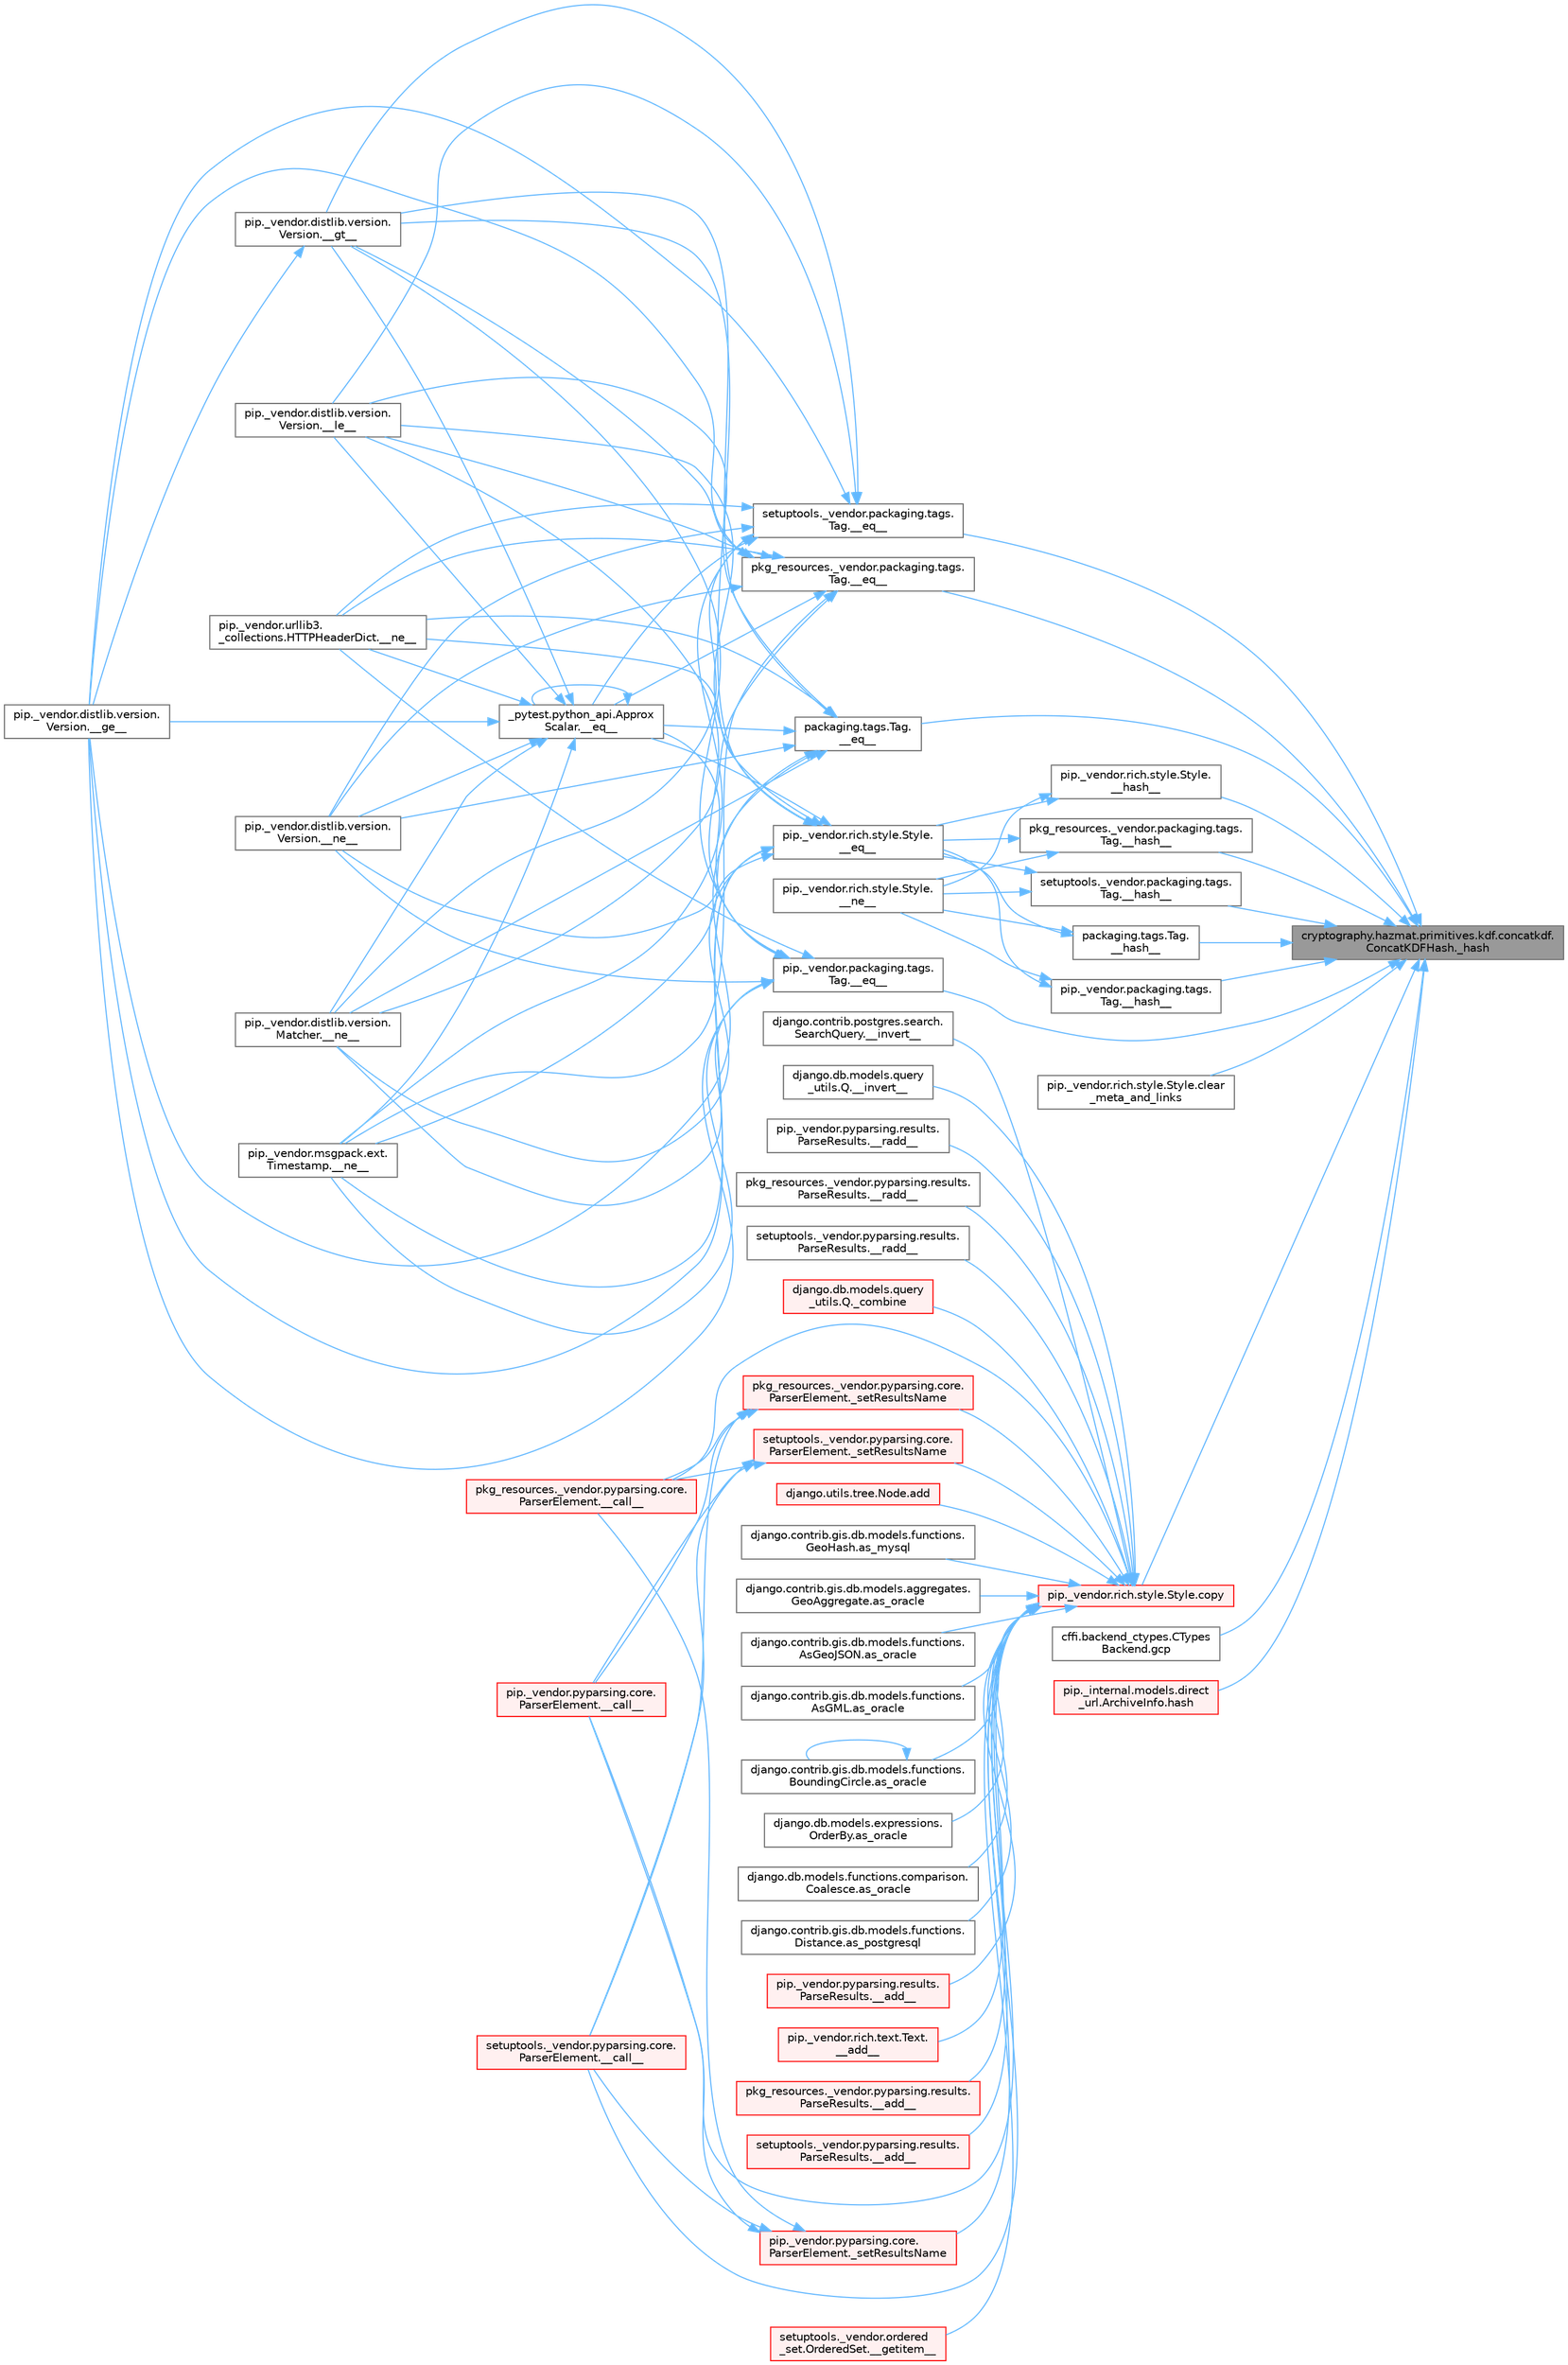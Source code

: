 digraph "cryptography.hazmat.primitives.kdf.concatkdf.ConcatKDFHash._hash"
{
 // LATEX_PDF_SIZE
  bgcolor="transparent";
  edge [fontname=Helvetica,fontsize=10,labelfontname=Helvetica,labelfontsize=10];
  node [fontname=Helvetica,fontsize=10,shape=box,height=0.2,width=0.4];
  rankdir="RL";
  Node1 [id="Node000001",label="cryptography.hazmat.primitives.kdf.concatkdf.\lConcatKDFHash._hash",height=0.2,width=0.4,color="gray40", fillcolor="grey60", style="filled", fontcolor="black",tooltip=" "];
  Node1 -> Node2 [id="edge1_Node000001_Node000002",dir="back",color="steelblue1",style="solid",tooltip=" "];
  Node2 [id="Node000002",label="packaging.tags.Tag.\l__eq__",height=0.2,width=0.4,color="grey40", fillcolor="white", style="filled",URL="$classpackaging_1_1tags_1_1_tag.html#a84e29c80f5e28bd6a657cb91f0fa104f",tooltip=" "];
  Node2 -> Node3 [id="edge2_Node000002_Node000003",dir="back",color="steelblue1",style="solid",tooltip=" "];
  Node3 [id="Node000003",label="_pytest.python_api.Approx\lScalar.__eq__",height=0.2,width=0.4,color="grey40", fillcolor="white", style="filled",URL="$class__pytest_1_1python__api_1_1_approx_scalar.html#af4601ee4ca7409927f88c83ebfc3d923",tooltip=" "];
  Node3 -> Node3 [id="edge3_Node000003_Node000003",dir="back",color="steelblue1",style="solid",tooltip=" "];
  Node3 -> Node4 [id="edge4_Node000003_Node000004",dir="back",color="steelblue1",style="solid",tooltip=" "];
  Node4 [id="Node000004",label="pip._vendor.distlib.version.\lVersion.__ge__",height=0.2,width=0.4,color="grey40", fillcolor="white", style="filled",URL="$classpip_1_1__vendor_1_1distlib_1_1version_1_1_version.html#aa6b7b889cebc687ddb5ed9040d01b1ec",tooltip=" "];
  Node3 -> Node5 [id="edge5_Node000003_Node000005",dir="back",color="steelblue1",style="solid",tooltip=" "];
  Node5 [id="Node000005",label="pip._vendor.distlib.version.\lVersion.__gt__",height=0.2,width=0.4,color="grey40", fillcolor="white", style="filled",URL="$classpip_1_1__vendor_1_1distlib_1_1version_1_1_version.html#a51cf0c8da1bb6829173ff6861b10cb5f",tooltip=" "];
  Node5 -> Node4 [id="edge6_Node000005_Node000004",dir="back",color="steelblue1",style="solid",tooltip=" "];
  Node3 -> Node6 [id="edge7_Node000003_Node000006",dir="back",color="steelblue1",style="solid",tooltip=" "];
  Node6 [id="Node000006",label="pip._vendor.distlib.version.\lVersion.__le__",height=0.2,width=0.4,color="grey40", fillcolor="white", style="filled",URL="$classpip_1_1__vendor_1_1distlib_1_1version_1_1_version.html#ae5e2c5d9b76377e286fcf92a382cbb8b",tooltip=" "];
  Node3 -> Node7 [id="edge8_Node000003_Node000007",dir="back",color="steelblue1",style="solid",tooltip=" "];
  Node7 [id="Node000007",label="pip._vendor.distlib.version.\lMatcher.__ne__",height=0.2,width=0.4,color="grey40", fillcolor="white", style="filled",URL="$classpip_1_1__vendor_1_1distlib_1_1version_1_1_matcher.html#a24f8f8a4686bff3018fee5d22f4e02f1",tooltip=" "];
  Node3 -> Node8 [id="edge9_Node000003_Node000008",dir="back",color="steelblue1",style="solid",tooltip=" "];
  Node8 [id="Node000008",label="pip._vendor.distlib.version.\lVersion.__ne__",height=0.2,width=0.4,color="grey40", fillcolor="white", style="filled",URL="$classpip_1_1__vendor_1_1distlib_1_1version_1_1_version.html#aea3cdf6db007318ab1a2e8d144e2a4a1",tooltip=" "];
  Node3 -> Node9 [id="edge10_Node000003_Node000009",dir="back",color="steelblue1",style="solid",tooltip=" "];
  Node9 [id="Node000009",label="pip._vendor.msgpack.ext.\lTimestamp.__ne__",height=0.2,width=0.4,color="grey40", fillcolor="white", style="filled",URL="$classpip_1_1__vendor_1_1msgpack_1_1ext_1_1_timestamp.html#ac38b8cada8075f7a1133b06bc99b2317",tooltip=" "];
  Node3 -> Node10 [id="edge11_Node000003_Node000010",dir="back",color="steelblue1",style="solid",tooltip=" "];
  Node10 [id="Node000010",label="pip._vendor.urllib3.\l_collections.HTTPHeaderDict.__ne__",height=0.2,width=0.4,color="grey40", fillcolor="white", style="filled",URL="$classpip_1_1__vendor_1_1urllib3_1_1__collections_1_1_h_t_t_p_header_dict.html#aa7766a9499d33160a1258e140e35a806",tooltip=" "];
  Node2 -> Node4 [id="edge12_Node000002_Node000004",dir="back",color="steelblue1",style="solid",tooltip=" "];
  Node2 -> Node5 [id="edge13_Node000002_Node000005",dir="back",color="steelblue1",style="solid",tooltip=" "];
  Node2 -> Node6 [id="edge14_Node000002_Node000006",dir="back",color="steelblue1",style="solid",tooltip=" "];
  Node2 -> Node7 [id="edge15_Node000002_Node000007",dir="back",color="steelblue1",style="solid",tooltip=" "];
  Node2 -> Node8 [id="edge16_Node000002_Node000008",dir="back",color="steelblue1",style="solid",tooltip=" "];
  Node2 -> Node9 [id="edge17_Node000002_Node000009",dir="back",color="steelblue1",style="solid",tooltip=" "];
  Node2 -> Node10 [id="edge18_Node000002_Node000010",dir="back",color="steelblue1",style="solid",tooltip=" "];
  Node1 -> Node11 [id="edge19_Node000001_Node000011",dir="back",color="steelblue1",style="solid",tooltip=" "];
  Node11 [id="Node000011",label="pip._vendor.packaging.tags.\lTag.__eq__",height=0.2,width=0.4,color="grey40", fillcolor="white", style="filled",URL="$classpip_1_1__vendor_1_1packaging_1_1tags_1_1_tag.html#a5ad236a537cd14efba07e47ed61dec94",tooltip=" "];
  Node11 -> Node3 [id="edge20_Node000011_Node000003",dir="back",color="steelblue1",style="solid",tooltip=" "];
  Node11 -> Node4 [id="edge21_Node000011_Node000004",dir="back",color="steelblue1",style="solid",tooltip=" "];
  Node11 -> Node5 [id="edge22_Node000011_Node000005",dir="back",color="steelblue1",style="solid",tooltip=" "];
  Node11 -> Node6 [id="edge23_Node000011_Node000006",dir="back",color="steelblue1",style="solid",tooltip=" "];
  Node11 -> Node7 [id="edge24_Node000011_Node000007",dir="back",color="steelblue1",style="solid",tooltip=" "];
  Node11 -> Node8 [id="edge25_Node000011_Node000008",dir="back",color="steelblue1",style="solid",tooltip=" "];
  Node11 -> Node9 [id="edge26_Node000011_Node000009",dir="back",color="steelblue1",style="solid",tooltip=" "];
  Node11 -> Node10 [id="edge27_Node000011_Node000010",dir="back",color="steelblue1",style="solid",tooltip=" "];
  Node1 -> Node12 [id="edge28_Node000001_Node000012",dir="back",color="steelblue1",style="solid",tooltip=" "];
  Node12 [id="Node000012",label="pkg_resources._vendor.packaging.tags.\lTag.__eq__",height=0.2,width=0.4,color="grey40", fillcolor="white", style="filled",URL="$classpkg__resources_1_1__vendor_1_1packaging_1_1tags_1_1_tag.html#a67979ad7dbb554d547c073a159cc2a0a",tooltip=" "];
  Node12 -> Node3 [id="edge29_Node000012_Node000003",dir="back",color="steelblue1",style="solid",tooltip=" "];
  Node12 -> Node4 [id="edge30_Node000012_Node000004",dir="back",color="steelblue1",style="solid",tooltip=" "];
  Node12 -> Node5 [id="edge31_Node000012_Node000005",dir="back",color="steelblue1",style="solid",tooltip=" "];
  Node12 -> Node6 [id="edge32_Node000012_Node000006",dir="back",color="steelblue1",style="solid",tooltip=" "];
  Node12 -> Node7 [id="edge33_Node000012_Node000007",dir="back",color="steelblue1",style="solid",tooltip=" "];
  Node12 -> Node8 [id="edge34_Node000012_Node000008",dir="back",color="steelblue1",style="solid",tooltip=" "];
  Node12 -> Node9 [id="edge35_Node000012_Node000009",dir="back",color="steelblue1",style="solid",tooltip=" "];
  Node12 -> Node10 [id="edge36_Node000012_Node000010",dir="back",color="steelblue1",style="solid",tooltip=" "];
  Node1 -> Node13 [id="edge37_Node000001_Node000013",dir="back",color="steelblue1",style="solid",tooltip=" "];
  Node13 [id="Node000013",label="setuptools._vendor.packaging.tags.\lTag.__eq__",height=0.2,width=0.4,color="grey40", fillcolor="white", style="filled",URL="$classsetuptools_1_1__vendor_1_1packaging_1_1tags_1_1_tag.html#a8513be5fd736823377ca72803790f659",tooltip=" "];
  Node13 -> Node3 [id="edge38_Node000013_Node000003",dir="back",color="steelblue1",style="solid",tooltip=" "];
  Node13 -> Node4 [id="edge39_Node000013_Node000004",dir="back",color="steelblue1",style="solid",tooltip=" "];
  Node13 -> Node5 [id="edge40_Node000013_Node000005",dir="back",color="steelblue1",style="solid",tooltip=" "];
  Node13 -> Node6 [id="edge41_Node000013_Node000006",dir="back",color="steelblue1",style="solid",tooltip=" "];
  Node13 -> Node7 [id="edge42_Node000013_Node000007",dir="back",color="steelblue1",style="solid",tooltip=" "];
  Node13 -> Node8 [id="edge43_Node000013_Node000008",dir="back",color="steelblue1",style="solid",tooltip=" "];
  Node13 -> Node9 [id="edge44_Node000013_Node000009",dir="back",color="steelblue1",style="solid",tooltip=" "];
  Node13 -> Node10 [id="edge45_Node000013_Node000010",dir="back",color="steelblue1",style="solid",tooltip=" "];
  Node1 -> Node14 [id="edge46_Node000001_Node000014",dir="back",color="steelblue1",style="solid",tooltip=" "];
  Node14 [id="Node000014",label="packaging.tags.Tag.\l__hash__",height=0.2,width=0.4,color="grey40", fillcolor="white", style="filled",URL="$classpackaging_1_1tags_1_1_tag.html#aa64756ff5a1989eb1a960a464132ec10",tooltip=" "];
  Node14 -> Node15 [id="edge47_Node000014_Node000015",dir="back",color="steelblue1",style="solid",tooltip=" "];
  Node15 [id="Node000015",label="pip._vendor.rich.style.Style.\l__eq__",height=0.2,width=0.4,color="grey40", fillcolor="white", style="filled",URL="$classpip_1_1__vendor_1_1rich_1_1style_1_1_style.html#aa1040cd22d3171dc8ac3f0ce31653284",tooltip=" "];
  Node15 -> Node3 [id="edge48_Node000015_Node000003",dir="back",color="steelblue1",style="solid",tooltip=" "];
  Node15 -> Node4 [id="edge49_Node000015_Node000004",dir="back",color="steelblue1",style="solid",tooltip=" "];
  Node15 -> Node5 [id="edge50_Node000015_Node000005",dir="back",color="steelblue1",style="solid",tooltip=" "];
  Node15 -> Node6 [id="edge51_Node000015_Node000006",dir="back",color="steelblue1",style="solid",tooltip=" "];
  Node15 -> Node7 [id="edge52_Node000015_Node000007",dir="back",color="steelblue1",style="solid",tooltip=" "];
  Node15 -> Node8 [id="edge53_Node000015_Node000008",dir="back",color="steelblue1",style="solid",tooltip=" "];
  Node15 -> Node9 [id="edge54_Node000015_Node000009",dir="back",color="steelblue1",style="solid",tooltip=" "];
  Node15 -> Node10 [id="edge55_Node000015_Node000010",dir="back",color="steelblue1",style="solid",tooltip=" "];
  Node14 -> Node16 [id="edge56_Node000014_Node000016",dir="back",color="steelblue1",style="solid",tooltip=" "];
  Node16 [id="Node000016",label="pip._vendor.rich.style.Style.\l__ne__",height=0.2,width=0.4,color="grey40", fillcolor="white", style="filled",URL="$classpip_1_1__vendor_1_1rich_1_1style_1_1_style.html#a97595d869459e2d619505c87c0b9fe81",tooltip=" "];
  Node1 -> Node17 [id="edge57_Node000001_Node000017",dir="back",color="steelblue1",style="solid",tooltip=" "];
  Node17 [id="Node000017",label="pip._vendor.packaging.tags.\lTag.__hash__",height=0.2,width=0.4,color="grey40", fillcolor="white", style="filled",URL="$classpip_1_1__vendor_1_1packaging_1_1tags_1_1_tag.html#a8403d4495190894b25274a8853093c2b",tooltip=" "];
  Node17 -> Node15 [id="edge58_Node000017_Node000015",dir="back",color="steelblue1",style="solid",tooltip=" "];
  Node17 -> Node16 [id="edge59_Node000017_Node000016",dir="back",color="steelblue1",style="solid",tooltip=" "];
  Node1 -> Node18 [id="edge60_Node000001_Node000018",dir="back",color="steelblue1",style="solid",tooltip=" "];
  Node18 [id="Node000018",label="pip._vendor.rich.style.Style.\l__hash__",height=0.2,width=0.4,color="grey40", fillcolor="white", style="filled",URL="$classpip_1_1__vendor_1_1rich_1_1style_1_1_style.html#a1deb21bb509a1ebb2a308650b1e5e951",tooltip=" "];
  Node18 -> Node15 [id="edge61_Node000018_Node000015",dir="back",color="steelblue1",style="solid",tooltip=" "];
  Node18 -> Node16 [id="edge62_Node000018_Node000016",dir="back",color="steelblue1",style="solid",tooltip=" "];
  Node1 -> Node19 [id="edge63_Node000001_Node000019",dir="back",color="steelblue1",style="solid",tooltip=" "];
  Node19 [id="Node000019",label="pkg_resources._vendor.packaging.tags.\lTag.__hash__",height=0.2,width=0.4,color="grey40", fillcolor="white", style="filled",URL="$classpkg__resources_1_1__vendor_1_1packaging_1_1tags_1_1_tag.html#a1b08bb06dc2826143d41991db72bb193",tooltip=" "];
  Node19 -> Node15 [id="edge64_Node000019_Node000015",dir="back",color="steelblue1",style="solid",tooltip=" "];
  Node19 -> Node16 [id="edge65_Node000019_Node000016",dir="back",color="steelblue1",style="solid",tooltip=" "];
  Node1 -> Node20 [id="edge66_Node000001_Node000020",dir="back",color="steelblue1",style="solid",tooltip=" "];
  Node20 [id="Node000020",label="setuptools._vendor.packaging.tags.\lTag.__hash__",height=0.2,width=0.4,color="grey40", fillcolor="white", style="filled",URL="$classsetuptools_1_1__vendor_1_1packaging_1_1tags_1_1_tag.html#a6f0895dd29adbc31ba3f64e6acb0d250",tooltip=" "];
  Node20 -> Node15 [id="edge67_Node000020_Node000015",dir="back",color="steelblue1",style="solid",tooltip=" "];
  Node20 -> Node16 [id="edge68_Node000020_Node000016",dir="back",color="steelblue1",style="solid",tooltip=" "];
  Node1 -> Node21 [id="edge69_Node000001_Node000021",dir="back",color="steelblue1",style="solid",tooltip=" "];
  Node21 [id="Node000021",label="pip._vendor.rich.style.Style.clear\l_meta_and_links",height=0.2,width=0.4,color="grey40", fillcolor="white", style="filled",URL="$classpip_1_1__vendor_1_1rich_1_1style_1_1_style.html#aefaa209399b9b8a3365032b780077234",tooltip=" "];
  Node1 -> Node22 [id="edge70_Node000001_Node000022",dir="back",color="steelblue1",style="solid",tooltip=" "];
  Node22 [id="Node000022",label="pip._vendor.rich.style.Style.copy",height=0.2,width=0.4,color="red", fillcolor="#FFF0F0", style="filled",URL="$classpip_1_1__vendor_1_1rich_1_1style_1_1_style.html#abba3761f0c189ce79a43f5feeefca1a8",tooltip=" "];
  Node22 -> Node23 [id="edge71_Node000022_Node000023",dir="back",color="steelblue1",style="solid",tooltip=" "];
  Node23 [id="Node000023",label="pip._vendor.pyparsing.results.\lParseResults.__add__",height=0.2,width=0.4,color="red", fillcolor="#FFF0F0", style="filled",URL="$classpip_1_1__vendor_1_1pyparsing_1_1results_1_1_parse_results.html#a3d042ec44a5277aec415d0527b3aa0f2",tooltip=" "];
  Node22 -> Node25 [id="edge72_Node000022_Node000025",dir="back",color="steelblue1",style="solid",tooltip=" "];
  Node25 [id="Node000025",label="pip._vendor.rich.text.Text.\l__add__",height=0.2,width=0.4,color="red", fillcolor="#FFF0F0", style="filled",URL="$classpip_1_1__vendor_1_1rich_1_1text_1_1_text.html#a53ddbcca645bcd523cc7875ede6a2691",tooltip=" "];
  Node22 -> Node26 [id="edge73_Node000022_Node000026",dir="back",color="steelblue1",style="solid",tooltip=" "];
  Node26 [id="Node000026",label="pkg_resources._vendor.pyparsing.results.\lParseResults.__add__",height=0.2,width=0.4,color="red", fillcolor="#FFF0F0", style="filled",URL="$classpkg__resources_1_1__vendor_1_1pyparsing_1_1results_1_1_parse_results.html#aac08c0df1060499bad944971ca3442b9",tooltip=" "];
  Node22 -> Node27 [id="edge74_Node000022_Node000027",dir="back",color="steelblue1",style="solid",tooltip=" "];
  Node27 [id="Node000027",label="setuptools._vendor.pyparsing.results.\lParseResults.__add__",height=0.2,width=0.4,color="red", fillcolor="#FFF0F0", style="filled",URL="$classsetuptools_1_1__vendor_1_1pyparsing_1_1results_1_1_parse_results.html#afddc4e6ba70870fb80a50fb1f12f43e3",tooltip=" "];
  Node22 -> Node28 [id="edge75_Node000022_Node000028",dir="back",color="steelblue1",style="solid",tooltip=" "];
  Node28 [id="Node000028",label="pip._vendor.pyparsing.core.\lParserElement.__call__",height=0.2,width=0.4,color="red", fillcolor="#FFF0F0", style="filled",URL="$classpip_1_1__vendor_1_1pyparsing_1_1core_1_1_parser_element.html#a2f5f22bc974026e007e59ad948002d7d",tooltip=" "];
  Node22 -> Node31 [id="edge76_Node000022_Node000031",dir="back",color="steelblue1",style="solid",tooltip=" "];
  Node31 [id="Node000031",label="pkg_resources._vendor.pyparsing.core.\lParserElement.__call__",height=0.2,width=0.4,color="red", fillcolor="#FFF0F0", style="filled",URL="$classpkg__resources_1_1__vendor_1_1pyparsing_1_1core_1_1_parser_element.html#afcbb17119d97bfa6d626db404fc46c5d",tooltip=" "];
  Node22 -> Node32 [id="edge77_Node000022_Node000032",dir="back",color="steelblue1",style="solid",tooltip=" "];
  Node32 [id="Node000032",label="setuptools._vendor.pyparsing.core.\lParserElement.__call__",height=0.2,width=0.4,color="red", fillcolor="#FFF0F0", style="filled",URL="$classsetuptools_1_1__vendor_1_1pyparsing_1_1core_1_1_parser_element.html#a28d20326a3f54e2777adc97073328291",tooltip=" "];
  Node22 -> Node33 [id="edge78_Node000022_Node000033",dir="back",color="steelblue1",style="solid",tooltip=" "];
  Node33 [id="Node000033",label="setuptools._vendor.ordered\l_set.OrderedSet.__getitem__",height=0.2,width=0.4,color="red", fillcolor="#FFF0F0", style="filled",URL="$classsetuptools_1_1__vendor_1_1ordered__set_1_1_ordered_set.html#aaa8657c0e85788ac2555cc46176b060c",tooltip=" "];
  Node22 -> Node149 [id="edge79_Node000022_Node000149",dir="back",color="steelblue1",style="solid",tooltip=" "];
  Node149 [id="Node000149",label="django.contrib.postgres.search.\lSearchQuery.__invert__",height=0.2,width=0.4,color="grey40", fillcolor="white", style="filled",URL="$classdjango_1_1contrib_1_1postgres_1_1search_1_1_search_query.html#ac6a7b74e22559ee2d0e348855bb3d42f",tooltip=" "];
  Node22 -> Node150 [id="edge80_Node000022_Node000150",dir="back",color="steelblue1",style="solid",tooltip=" "];
  Node150 [id="Node000150",label="django.db.models.query\l_utils.Q.__invert__",height=0.2,width=0.4,color="grey40", fillcolor="white", style="filled",URL="$classdjango_1_1db_1_1models_1_1query__utils_1_1_q.html#aaeda3970880cceb191cb640593f80bdf",tooltip=" "];
  Node22 -> Node151 [id="edge81_Node000022_Node000151",dir="back",color="steelblue1",style="solid",tooltip=" "];
  Node151 [id="Node000151",label="pip._vendor.pyparsing.results.\lParseResults.__radd__",height=0.2,width=0.4,color="grey40", fillcolor="white", style="filled",URL="$classpip_1_1__vendor_1_1pyparsing_1_1results_1_1_parse_results.html#afe7d2f27df6497e29cb2cfcd08d8dd40",tooltip=" "];
  Node22 -> Node152 [id="edge82_Node000022_Node000152",dir="back",color="steelblue1",style="solid",tooltip=" "];
  Node152 [id="Node000152",label="pkg_resources._vendor.pyparsing.results.\lParseResults.__radd__",height=0.2,width=0.4,color="grey40", fillcolor="white", style="filled",URL="$classpkg__resources_1_1__vendor_1_1pyparsing_1_1results_1_1_parse_results.html#a7a988886fbf5c1a9187986384e4df86a",tooltip=" "];
  Node22 -> Node153 [id="edge83_Node000022_Node000153",dir="back",color="steelblue1",style="solid",tooltip=" "];
  Node153 [id="Node000153",label="setuptools._vendor.pyparsing.results.\lParseResults.__radd__",height=0.2,width=0.4,color="grey40", fillcolor="white", style="filled",URL="$classsetuptools_1_1__vendor_1_1pyparsing_1_1results_1_1_parse_results.html#ae4ccddd5f7c4b56e755d4742bc029335",tooltip=" "];
  Node22 -> Node154 [id="edge84_Node000022_Node000154",dir="back",color="steelblue1",style="solid",tooltip=" "];
  Node154 [id="Node000154",label="django.db.models.query\l_utils.Q._combine",height=0.2,width=0.4,color="red", fillcolor="#FFF0F0", style="filled",URL="$classdjango_1_1db_1_1models_1_1query__utils_1_1_q.html#ade621b98231b73615e1aa3a726560c55",tooltip=" "];
  Node22 -> Node167 [id="edge85_Node000022_Node000167",dir="back",color="steelblue1",style="solid",tooltip=" "];
  Node167 [id="Node000167",label="pip._vendor.pyparsing.core.\lParserElement._setResultsName",height=0.2,width=0.4,color="red", fillcolor="#FFF0F0", style="filled",URL="$classpip_1_1__vendor_1_1pyparsing_1_1core_1_1_parser_element.html#a4682554ec6560cf3d1060cba60212b54",tooltip=" "];
  Node167 -> Node28 [id="edge86_Node000167_Node000028",dir="back",color="steelblue1",style="solid",tooltip=" "];
  Node167 -> Node31 [id="edge87_Node000167_Node000031",dir="back",color="steelblue1",style="solid",tooltip=" "];
  Node167 -> Node32 [id="edge88_Node000167_Node000032",dir="back",color="steelblue1",style="solid",tooltip=" "];
  Node22 -> Node171 [id="edge89_Node000022_Node000171",dir="back",color="steelblue1",style="solid",tooltip=" "];
  Node171 [id="Node000171",label="pkg_resources._vendor.pyparsing.core.\lParserElement._setResultsName",height=0.2,width=0.4,color="red", fillcolor="#FFF0F0", style="filled",URL="$classpkg__resources_1_1__vendor_1_1pyparsing_1_1core_1_1_parser_element.html#a84c9abb71474719f0beed3a171d4d031",tooltip=" "];
  Node171 -> Node28 [id="edge90_Node000171_Node000028",dir="back",color="steelblue1",style="solid",tooltip=" "];
  Node171 -> Node31 [id="edge91_Node000171_Node000031",dir="back",color="steelblue1",style="solid",tooltip=" "];
  Node171 -> Node32 [id="edge92_Node000171_Node000032",dir="back",color="steelblue1",style="solid",tooltip=" "];
  Node22 -> Node172 [id="edge93_Node000022_Node000172",dir="back",color="steelblue1",style="solid",tooltip=" "];
  Node172 [id="Node000172",label="setuptools._vendor.pyparsing.core.\lParserElement._setResultsName",height=0.2,width=0.4,color="red", fillcolor="#FFF0F0", style="filled",URL="$classsetuptools_1_1__vendor_1_1pyparsing_1_1core_1_1_parser_element.html#ad1c3dd5ac98b4103f6c2a679005e141b",tooltip=" "];
  Node172 -> Node28 [id="edge94_Node000172_Node000028",dir="back",color="steelblue1",style="solid",tooltip=" "];
  Node172 -> Node31 [id="edge95_Node000172_Node000031",dir="back",color="steelblue1",style="solid",tooltip=" "];
  Node172 -> Node32 [id="edge96_Node000172_Node000032",dir="back",color="steelblue1",style="solid",tooltip=" "];
  Node22 -> Node173 [id="edge97_Node000022_Node000173",dir="back",color="steelblue1",style="solid",tooltip=" "];
  Node173 [id="Node000173",label="django.utils.tree.Node.add",height=0.2,width=0.4,color="red", fillcolor="#FFF0F0", style="filled",URL="$classdjango_1_1utils_1_1tree_1_1_node.html#a2c883d105b5c9cfd32bff72c7469f18c",tooltip=" "];
  Node22 -> Node309 [id="edge98_Node000022_Node000309",dir="back",color="steelblue1",style="solid",tooltip=" "];
  Node309 [id="Node000309",label="django.contrib.gis.db.models.functions.\lGeoHash.as_mysql",height=0.2,width=0.4,color="grey40", fillcolor="white", style="filled",URL="$classdjango_1_1contrib_1_1gis_1_1db_1_1models_1_1functions_1_1_geo_hash.html#a68a859b5c99e8450f6a4df79ef08fd89",tooltip=" "];
  Node22 -> Node310 [id="edge99_Node000022_Node000310",dir="back",color="steelblue1",style="solid",tooltip=" "];
  Node310 [id="Node000310",label="django.contrib.gis.db.models.aggregates.\lGeoAggregate.as_oracle",height=0.2,width=0.4,color="grey40", fillcolor="white", style="filled",URL="$classdjango_1_1contrib_1_1gis_1_1db_1_1models_1_1aggregates_1_1_geo_aggregate.html#a537ce307d50a80a372c22e07a9f25fa6",tooltip=" "];
  Node22 -> Node311 [id="edge100_Node000022_Node000311",dir="back",color="steelblue1",style="solid",tooltip=" "];
  Node311 [id="Node000311",label="django.contrib.gis.db.models.functions.\lAsGeoJSON.as_oracle",height=0.2,width=0.4,color="grey40", fillcolor="white", style="filled",URL="$classdjango_1_1contrib_1_1gis_1_1db_1_1models_1_1functions_1_1_as_geo_j_s_o_n.html#ae6e5acc7a92749f69dc7b18a973ffaae",tooltip=" "];
  Node22 -> Node312 [id="edge101_Node000022_Node000312",dir="back",color="steelblue1",style="solid",tooltip=" "];
  Node312 [id="Node000312",label="django.contrib.gis.db.models.functions.\lAsGML.as_oracle",height=0.2,width=0.4,color="grey40", fillcolor="white", style="filled",URL="$classdjango_1_1contrib_1_1gis_1_1db_1_1models_1_1functions_1_1_as_g_m_l.html#a0a70238d2ad8f058ef86dbfc6e8f3566",tooltip=" "];
  Node22 -> Node313 [id="edge102_Node000022_Node000313",dir="back",color="steelblue1",style="solid",tooltip=" "];
  Node313 [id="Node000313",label="django.contrib.gis.db.models.functions.\lBoundingCircle.as_oracle",height=0.2,width=0.4,color="grey40", fillcolor="white", style="filled",URL="$classdjango_1_1contrib_1_1gis_1_1db_1_1models_1_1functions_1_1_bounding_circle.html#a63203e27009441455a424b3a41593cd6",tooltip=" "];
  Node313 -> Node313 [id="edge103_Node000313_Node000313",dir="back",color="steelblue1",style="solid",tooltip=" "];
  Node22 -> Node314 [id="edge104_Node000022_Node000314",dir="back",color="steelblue1",style="solid",tooltip=" "];
  Node314 [id="Node000314",label="django.db.models.expressions.\lOrderBy.as_oracle",height=0.2,width=0.4,color="grey40", fillcolor="white", style="filled",URL="$classdjango_1_1db_1_1models_1_1expressions_1_1_order_by.html#af9b6ede9b0df85d6bcf54f983b3a8f6a",tooltip=" "];
  Node22 -> Node315 [id="edge105_Node000022_Node000315",dir="back",color="steelblue1",style="solid",tooltip=" "];
  Node315 [id="Node000315",label="django.db.models.functions.comparison.\lCoalesce.as_oracle",height=0.2,width=0.4,color="grey40", fillcolor="white", style="filled",URL="$classdjango_1_1db_1_1models_1_1functions_1_1comparison_1_1_coalesce.html#a1bbeea180ef3ef4d8ba5d51d33d6ef85",tooltip=" "];
  Node22 -> Node316 [id="edge106_Node000022_Node000316",dir="back",color="steelblue1",style="solid",tooltip=" "];
  Node316 [id="Node000316",label="django.contrib.gis.db.models.functions.\lDistance.as_postgresql",height=0.2,width=0.4,color="grey40", fillcolor="white", style="filled",URL="$classdjango_1_1contrib_1_1gis_1_1db_1_1models_1_1functions_1_1_distance.html#aa3844ad184f636fc69dec6e4ec51bce5",tooltip=" "];
  Node1 -> Node3188 [id="edge107_Node000001_Node003188",dir="back",color="steelblue1",style="solid",tooltip=" "];
  Node3188 [id="Node003188",label="cffi.backend_ctypes.CTypes\lBackend.gcp",height=0.2,width=0.4,color="grey40", fillcolor="white", style="filled",URL="$classcffi_1_1backend__ctypes_1_1_c_types_backend.html#aa76076449d75fadd05a95240c4362c9c",tooltip=" "];
  Node1 -> Node3189 [id="edge108_Node000001_Node003189",dir="back",color="steelblue1",style="solid",tooltip=" "];
  Node3189 [id="Node003189",label="pip._internal.models.direct\l_url.ArchiveInfo.hash",height=0.2,width=0.4,color="red", fillcolor="#FFF0F0", style="filled",URL="$classpip_1_1__internal_1_1models_1_1direct__url_1_1_archive_info.html#a0ffc8766f9e16ceac2cfcd49b67ac5c5",tooltip=" "];
}
